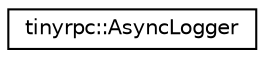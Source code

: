 digraph "类继承关系图"
{
 // LATEX_PDF_SIZE
  edge [fontname="Helvetica",fontsize="10",labelfontname="Helvetica",labelfontsize="10"];
  node [fontname="Helvetica",fontsize="10",shape=record];
  rankdir="LR";
  Node0 [label="tinyrpc::AsyncLogger",height=0.2,width=0.4,color="black", fillcolor="white", style="filled",URL="$classtinyrpc_1_1AsyncLogger.html",tooltip=" "];
}
